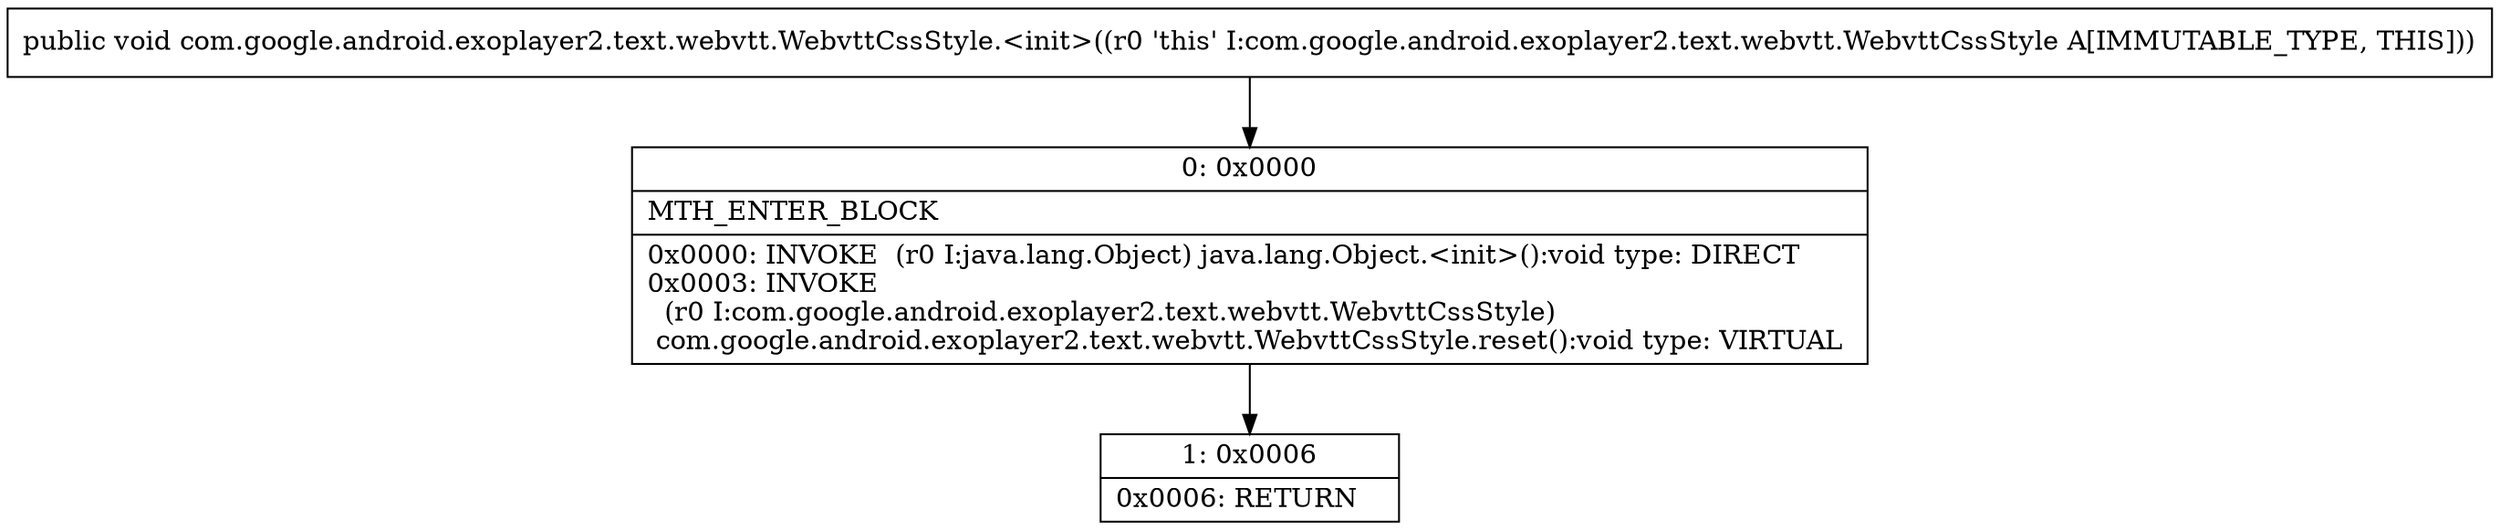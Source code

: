 digraph "CFG forcom.google.android.exoplayer2.text.webvtt.WebvttCssStyle.\<init\>()V" {
Node_0 [shape=record,label="{0\:\ 0x0000|MTH_ENTER_BLOCK\l|0x0000: INVOKE  (r0 I:java.lang.Object) java.lang.Object.\<init\>():void type: DIRECT \l0x0003: INVOKE  \l  (r0 I:com.google.android.exoplayer2.text.webvtt.WebvttCssStyle)\l com.google.android.exoplayer2.text.webvtt.WebvttCssStyle.reset():void type: VIRTUAL \l}"];
Node_1 [shape=record,label="{1\:\ 0x0006|0x0006: RETURN   \l}"];
MethodNode[shape=record,label="{public void com.google.android.exoplayer2.text.webvtt.WebvttCssStyle.\<init\>((r0 'this' I:com.google.android.exoplayer2.text.webvtt.WebvttCssStyle A[IMMUTABLE_TYPE, THIS])) }"];
MethodNode -> Node_0;
Node_0 -> Node_1;
}


